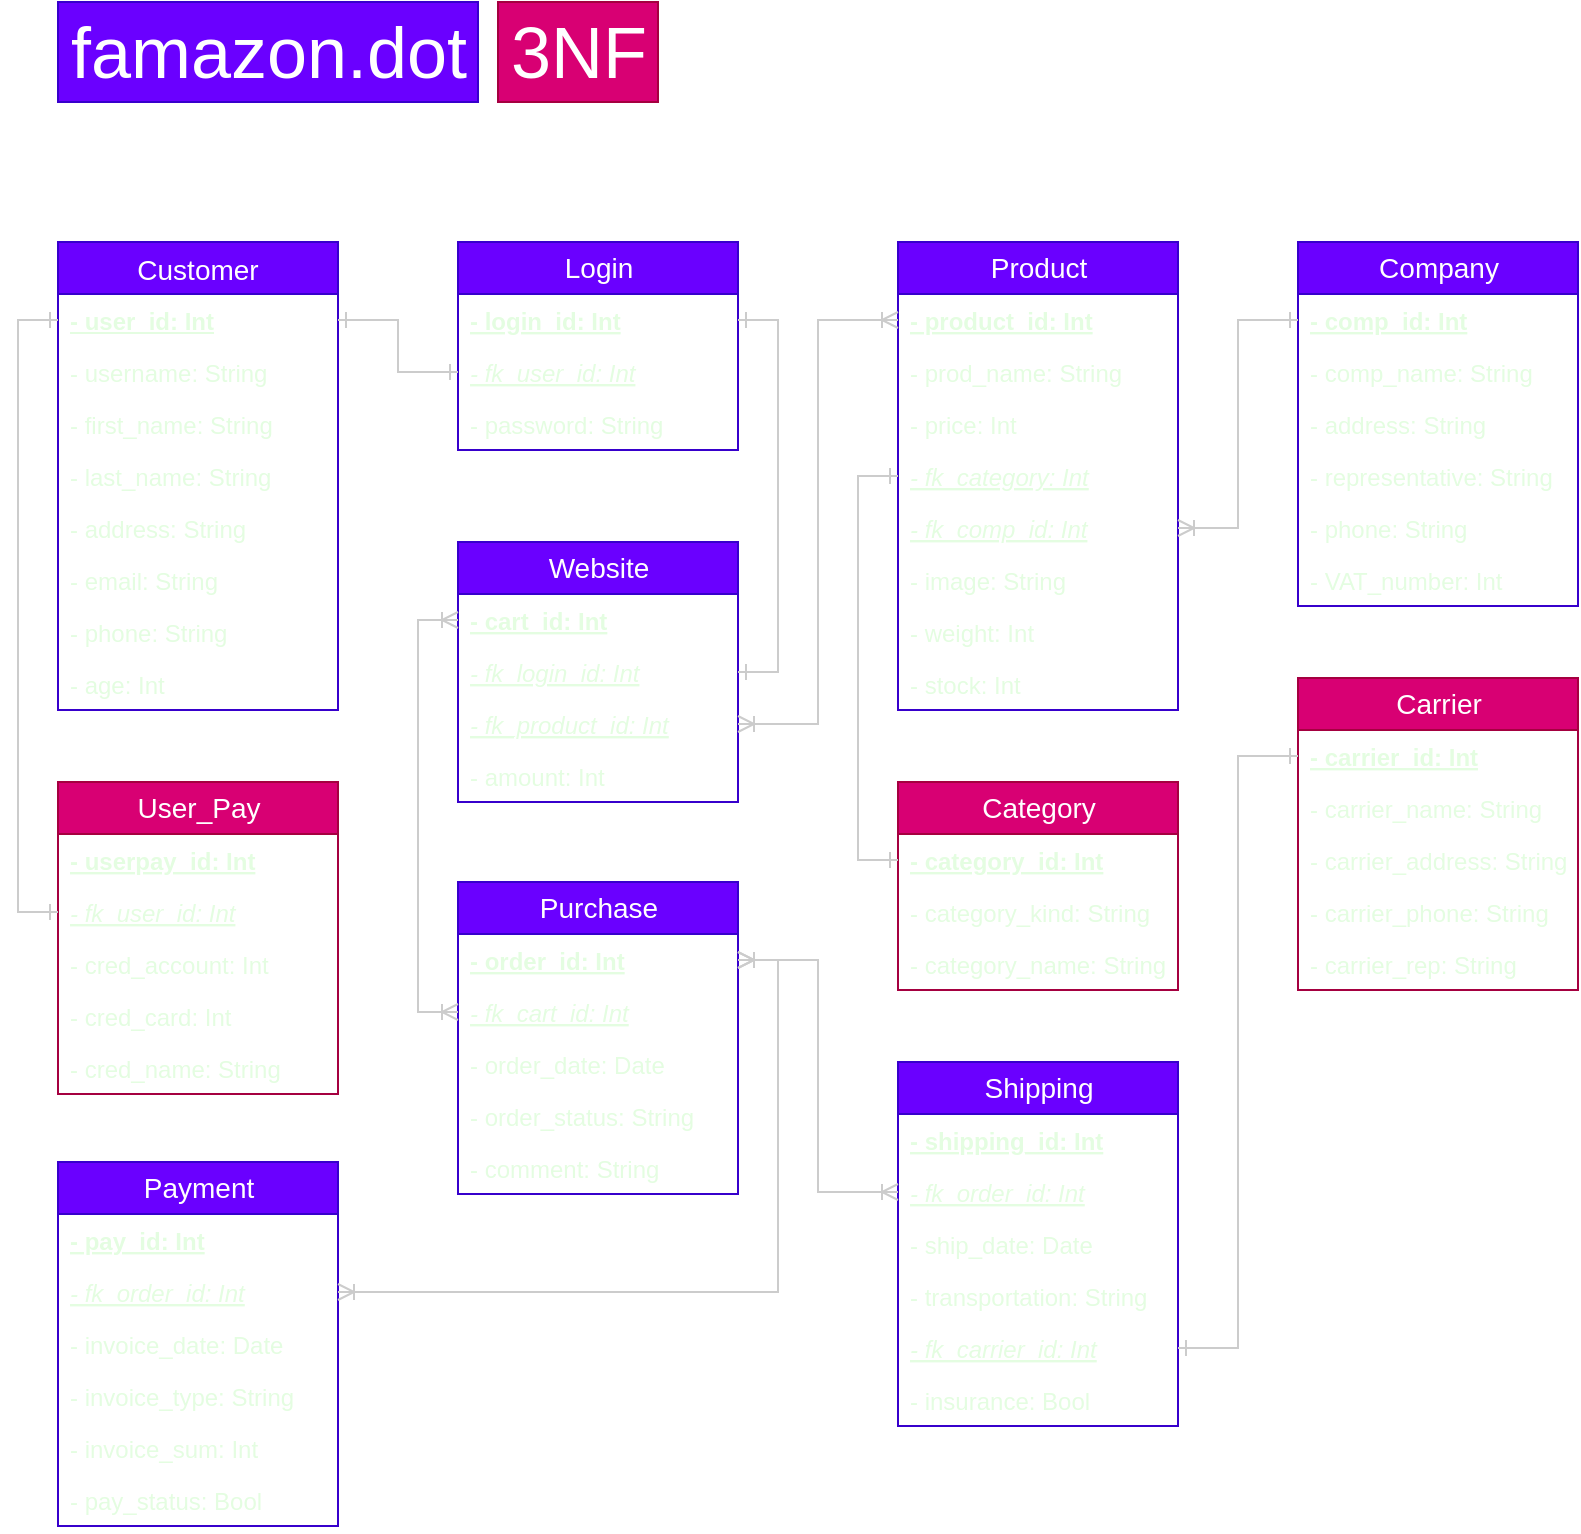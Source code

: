 <mxfile>
    <diagram id="3_Gr3MqYbImkm9S-zuxT" name="Page-1">
        <mxGraphModel dx="806" dy="670" grid="1" gridSize="10" guides="1" tooltips="1" connect="1" arrows="1" fold="1" page="1" pageScale="1" pageWidth="1169" pageHeight="1654" math="0" shadow="0">
            <root>
                <mxCell id="0"/>
                <mxCell id="1" parent="0"/>
                <mxCell id="10" value="famazon.dot" style="text;html=1;align=center;verticalAlign=middle;resizable=0;points=[];autosize=1;fontSize=36;fillColor=#6a00ff;strokeColor=#3700CC;fontColor=#ffffff;" parent="1" vertex="1">
                    <mxGeometry x="40" y="40" width="210" height="50" as="geometry"/>
                </mxCell>
                <mxCell id="187" value="Customer" style="swimlane;fontStyle=0;childLayout=stackLayout;horizontal=1;startSize=26;fillColor=#6a00ff;horizontalStack=0;resizeParent=1;resizeParentMax=0;resizeLast=0;collapsible=1;marginBottom=0;fontSize=14;strokeColor=#3700CC;fontColor=#ffffff;" parent="1" vertex="1">
                    <mxGeometry x="40" y="160" width="140" height="234" as="geometry">
                        <mxRectangle x="40" y="160" width="100" height="26" as="alternateBounds"/>
                    </mxGeometry>
                </mxCell>
                <mxCell id="188" value="&lt;b&gt;- user_id: Int&lt;/b&gt;" style="text;align=left;verticalAlign=top;spacingLeft=4;spacingRight=4;overflow=hidden;rotatable=0;points=[[0,0.5],[1,0.5]];portConstraint=eastwest;fontStyle=4;html=1;fontColor=#E4FDE1;" parent="187" vertex="1">
                    <mxGeometry y="26" width="140" height="26" as="geometry"/>
                </mxCell>
                <mxCell id="191" value="- username: String" style="text;strokeColor=none;fillColor=none;align=left;verticalAlign=top;spacingLeft=4;spacingRight=4;overflow=hidden;rotatable=0;points=[[0,0.5],[1,0.5]];portConstraint=eastwest;fontColor=#E4FDE1;" parent="187" vertex="1">
                    <mxGeometry y="52" width="140" height="26" as="geometry"/>
                </mxCell>
                <mxCell id="189" value="- first_name: String" style="text;strokeColor=none;fillColor=none;align=left;verticalAlign=top;spacingLeft=4;spacingRight=4;overflow=hidden;rotatable=0;points=[[0,0.5],[1,0.5]];portConstraint=eastwest;fontColor=#E4FDE1;" parent="187" vertex="1">
                    <mxGeometry y="78" width="140" height="26" as="geometry"/>
                </mxCell>
                <mxCell id="190" value="- last_name: String" style="text;strokeColor=none;fillColor=none;align=left;verticalAlign=top;spacingLeft=4;spacingRight=4;overflow=hidden;rotatable=0;points=[[0,0.5],[1,0.5]];portConstraint=eastwest;fontColor=#E4FDE1;" parent="187" vertex="1">
                    <mxGeometry y="104" width="140" height="26" as="geometry"/>
                </mxCell>
                <mxCell id="192" value="- address: String" style="text;strokeColor=none;fillColor=none;align=left;verticalAlign=top;spacingLeft=4;spacingRight=4;overflow=hidden;rotatable=0;points=[[0,0.5],[1,0.5]];portConstraint=eastwest;fontColor=#E4FDE1;" parent="187" vertex="1">
                    <mxGeometry y="130" width="140" height="26" as="geometry"/>
                </mxCell>
                <mxCell id="193" value="- email: String" style="text;strokeColor=none;fillColor=none;align=left;verticalAlign=top;spacingLeft=4;spacingRight=4;overflow=hidden;rotatable=0;points=[[0,0.5],[1,0.5]];portConstraint=eastwest;fontColor=#E4FDE1;" parent="187" vertex="1">
                    <mxGeometry y="156" width="140" height="26" as="geometry"/>
                </mxCell>
                <mxCell id="194" value="- phone: String" style="text;strokeColor=none;fillColor=none;align=left;verticalAlign=top;spacingLeft=4;spacingRight=4;overflow=hidden;rotatable=0;points=[[0,0.5],[1,0.5]];portConstraint=eastwest;fontColor=#E4FDE1;" parent="187" vertex="1">
                    <mxGeometry y="182" width="140" height="26" as="geometry"/>
                </mxCell>
                <mxCell id="195" value="- age: Int" style="text;strokeColor=none;fillColor=none;align=left;verticalAlign=top;spacingLeft=4;spacingRight=4;overflow=hidden;rotatable=0;points=[[0,0.5],[1,0.5]];portConstraint=eastwest;fontColor=#E4FDE1;" parent="187" vertex="1">
                    <mxGeometry y="208" width="140" height="26" as="geometry"/>
                </mxCell>
                <mxCell id="203" value="Login" style="swimlane;fontStyle=0;childLayout=stackLayout;horizontal=1;startSize=26;fillColor=#6a00ff;horizontalStack=0;resizeParent=1;resizeParentMax=0;resizeLast=0;collapsible=1;marginBottom=0;strokeColor=#3700CC;fontSize=14;html=1;fontColor=#ffffff;" parent="1" vertex="1">
                    <mxGeometry x="240" y="160" width="140" height="104" as="geometry"/>
                </mxCell>
                <mxCell id="204" value="- login_id: Int" style="text;strokeColor=none;fillColor=none;align=left;verticalAlign=top;spacingLeft=4;spacingRight=4;overflow=hidden;rotatable=0;points=[[0,0.5],[1,0.5]];portConstraint=eastwest;fontStyle=5;fontColor=#E4FDE1;" parent="203" vertex="1">
                    <mxGeometry y="26" width="140" height="26" as="geometry"/>
                </mxCell>
                <mxCell id="205" value="- fk_user_id: Int" style="text;strokeColor=none;fillColor=none;align=left;verticalAlign=top;spacingLeft=4;spacingRight=4;overflow=hidden;rotatable=0;points=[[0,0.5],[1,0.5]];portConstraint=eastwest;fontStyle=6;fontColor=#E4FDE1;" parent="203" vertex="1">
                    <mxGeometry y="52" width="140" height="26" as="geometry"/>
                </mxCell>
                <mxCell id="206" value="- password: String" style="text;strokeColor=none;fillColor=none;align=left;verticalAlign=top;spacingLeft=4;spacingRight=4;overflow=hidden;rotatable=0;points=[[0,0.5],[1,0.5]];portConstraint=eastwest;fontColor=#E4FDE1;" parent="203" vertex="1">
                    <mxGeometry y="78" width="140" height="26" as="geometry"/>
                </mxCell>
                <mxCell id="208" value="Product" style="swimlane;fontStyle=0;childLayout=stackLayout;horizontal=1;startSize=26;fillColor=#6a00ff;horizontalStack=0;resizeParent=1;resizeParentMax=0;resizeLast=0;collapsible=1;marginBottom=0;strokeColor=#3700CC;fontSize=14;html=1;fontColor=#ffffff;" parent="1" vertex="1">
                    <mxGeometry x="460" y="160" width="140" height="234" as="geometry"/>
                </mxCell>
                <mxCell id="209" value="- product_id: Int" style="text;strokeColor=none;fillColor=none;align=left;verticalAlign=top;spacingLeft=4;spacingRight=4;overflow=hidden;rotatable=0;points=[[0,0.5],[1,0.5]];portConstraint=eastwest;fontStyle=5;fontColor=#E4FDE1;" parent="208" vertex="1">
                    <mxGeometry y="26" width="140" height="26" as="geometry"/>
                </mxCell>
                <mxCell id="210" value="- prod_name: String" style="text;strokeColor=none;fillColor=none;align=left;verticalAlign=top;spacingLeft=4;spacingRight=4;overflow=hidden;rotatable=0;points=[[0,0.5],[1,0.5]];portConstraint=eastwest;fontColor=#E4FDE1;" parent="208" vertex="1">
                    <mxGeometry y="52" width="140" height="26" as="geometry"/>
                </mxCell>
                <mxCell id="218" value="- price: Int" style="text;strokeColor=none;fillColor=none;align=left;verticalAlign=top;spacingLeft=4;spacingRight=4;overflow=hidden;rotatable=0;points=[[0,0.5],[1,0.5]];portConstraint=eastwest;fontColor=#E4FDE1;" parent="208" vertex="1">
                    <mxGeometry y="78" width="140" height="26" as="geometry"/>
                </mxCell>
                <mxCell id="211" value="- fk_category: Int" style="text;strokeColor=none;fillColor=none;align=left;verticalAlign=top;spacingLeft=4;spacingRight=4;overflow=hidden;rotatable=0;points=[[0,0.5],[1,0.5]];portConstraint=eastwest;fontStyle=6;fontColor=#E4FDE1;" parent="208" vertex="1">
                    <mxGeometry y="104" width="140" height="26" as="geometry"/>
                </mxCell>
                <mxCell id="212" value="- fk_comp_id: Int" style="text;strokeColor=none;fillColor=none;align=left;verticalAlign=top;spacingLeft=4;spacingRight=4;overflow=hidden;rotatable=0;points=[[0,0.5],[1,0.5]];portConstraint=eastwest;fontStyle=6;fontColor=#E4FDE1;" parent="208" vertex="1">
                    <mxGeometry y="130" width="140" height="26" as="geometry"/>
                </mxCell>
                <mxCell id="213" value="- image: String" style="text;strokeColor=none;fillColor=none;align=left;verticalAlign=top;spacingLeft=4;spacingRight=4;overflow=hidden;rotatable=0;points=[[0,0.5],[1,0.5]];portConstraint=eastwest;fontColor=#E4FDE1;" parent="208" vertex="1">
                    <mxGeometry y="156" width="140" height="26" as="geometry"/>
                </mxCell>
                <mxCell id="214" value="- weight: Int" style="text;strokeColor=none;fillColor=none;align=left;verticalAlign=top;spacingLeft=4;spacingRight=4;overflow=hidden;rotatable=0;points=[[0,0.5],[1,0.5]];portConstraint=eastwest;fontColor=#E4FDE1;" parent="208" vertex="1">
                    <mxGeometry y="182" width="140" height="26" as="geometry"/>
                </mxCell>
                <mxCell id="215" value="- stock: Int" style="text;strokeColor=none;fillColor=none;align=left;verticalAlign=top;spacingLeft=4;spacingRight=4;overflow=hidden;rotatable=0;points=[[0,0.5],[1,0.5]];portConstraint=eastwest;fontColor=#E4FDE1;" parent="208" vertex="1">
                    <mxGeometry y="208" width="140" height="26" as="geometry"/>
                </mxCell>
                <mxCell id="219" value="Company" style="swimlane;fontStyle=0;childLayout=stackLayout;horizontal=1;startSize=26;fillColor=#6a00ff;horizontalStack=0;resizeParent=1;resizeParentMax=0;resizeLast=0;collapsible=1;marginBottom=0;strokeColor=#3700CC;fontSize=14;html=1;fontColor=#ffffff;" parent="1" vertex="1">
                    <mxGeometry x="660" y="160" width="140" height="182" as="geometry"/>
                </mxCell>
                <mxCell id="220" value="- comp_id: Int" style="text;strokeColor=none;fillColor=none;align=left;verticalAlign=top;spacingLeft=4;spacingRight=4;overflow=hidden;rotatable=0;points=[[0,0.5],[1,0.5]];portConstraint=eastwest;fontStyle=5;fontColor=#E4FDE1;" parent="219" vertex="1">
                    <mxGeometry y="26" width="140" height="26" as="geometry"/>
                </mxCell>
                <mxCell id="221" value="- comp_name: String" style="text;strokeColor=none;fillColor=none;align=left;verticalAlign=top;spacingLeft=4;spacingRight=4;overflow=hidden;rotatable=0;points=[[0,0.5],[1,0.5]];portConstraint=eastwest;fontColor=#E4FDE1;" parent="219" vertex="1">
                    <mxGeometry y="52" width="140" height="26" as="geometry"/>
                </mxCell>
                <mxCell id="223" value="- address: String" style="text;strokeColor=none;fillColor=none;align=left;verticalAlign=top;spacingLeft=4;spacingRight=4;overflow=hidden;rotatable=0;points=[[0,0.5],[1,0.5]];portConstraint=eastwest;fontColor=#E4FDE1;" parent="219" vertex="1">
                    <mxGeometry y="78" width="140" height="26" as="geometry"/>
                </mxCell>
                <mxCell id="224" value="- representative: String" style="text;strokeColor=none;fillColor=none;align=left;verticalAlign=top;spacingLeft=4;spacingRight=4;overflow=hidden;rotatable=0;points=[[0,0.5],[1,0.5]];portConstraint=eastwest;fontColor=#E4FDE1;" parent="219" vertex="1">
                    <mxGeometry y="104" width="140" height="26" as="geometry"/>
                </mxCell>
                <mxCell id="225" value="- phone: String" style="text;strokeColor=none;fillColor=none;align=left;verticalAlign=top;spacingLeft=4;spacingRight=4;overflow=hidden;rotatable=0;points=[[0,0.5],[1,0.5]];portConstraint=eastwest;fontColor=#E4FDE1;" parent="219" vertex="1">
                    <mxGeometry y="130" width="140" height="26" as="geometry"/>
                </mxCell>
                <mxCell id="226" value="- VAT_number: Int" style="text;strokeColor=none;fillColor=none;align=left;verticalAlign=top;spacingLeft=4;spacingRight=4;overflow=hidden;rotatable=0;points=[[0,0.5],[1,0.5]];portConstraint=eastwest;fontColor=#E4FDE1;" parent="219" vertex="1">
                    <mxGeometry y="156" width="140" height="26" as="geometry"/>
                </mxCell>
                <mxCell id="229" style="edgeStyle=orthogonalEdgeStyle;rounded=0;orthogonalLoop=1;jettySize=auto;html=1;exitX=1;exitY=0.5;exitDx=0;exitDy=0;entryX=0;entryY=0.5;entryDx=0;entryDy=0;fontSize=14;endArrow=ERone;endFill=0;startArrow=ERone;startFill=0;labelBackgroundColor=#114B5F;fontColor=#E4FDE1;strokeColor=#CCCCCC;" parent="1" source="188" target="205" edge="1">
                    <mxGeometry relative="1" as="geometry"/>
                </mxCell>
                <mxCell id="230" style="edgeStyle=orthogonalEdgeStyle;rounded=0;orthogonalLoop=1;jettySize=auto;html=1;exitX=0;exitY=0.5;exitDx=0;exitDy=0;entryX=1;entryY=0.5;entryDx=0;entryDy=0;startArrow=ERone;startFill=0;endArrow=ERoneToMany;endFill=0;fontSize=14;labelBackgroundColor=#114B5F;fontColor=#E4FDE1;strokeColor=#CCCCCC;" parent="1" source="220" target="212" edge="1">
                    <mxGeometry relative="1" as="geometry"/>
                </mxCell>
                <mxCell id="231" value="Website" style="swimlane;fontStyle=0;childLayout=stackLayout;horizontal=1;startSize=26;fillColor=#6a00ff;horizontalStack=0;resizeParent=1;resizeParentMax=0;resizeLast=0;collapsible=1;marginBottom=0;strokeColor=#3700CC;fontSize=14;html=1;fontColor=#ffffff;" parent="1" vertex="1">
                    <mxGeometry x="240" y="310" width="140" height="130" as="geometry"/>
                </mxCell>
                <mxCell id="232" value="- cart_id: Int" style="text;strokeColor=none;fillColor=none;align=left;verticalAlign=top;spacingLeft=4;spacingRight=4;overflow=hidden;rotatable=0;points=[[0,0.5],[1,0.5]];portConstraint=eastwest;fontStyle=5;fontColor=#E4FDE1;" parent="231" vertex="1">
                    <mxGeometry y="26" width="140" height="26" as="geometry"/>
                </mxCell>
                <mxCell id="233" value="- fk_login_id: Int" style="text;strokeColor=none;fillColor=none;align=left;verticalAlign=top;spacingLeft=4;spacingRight=4;overflow=hidden;rotatable=0;points=[[0,0.5],[1,0.5]];portConstraint=eastwest;fontStyle=6;fontColor=#E4FDE1;" parent="231" vertex="1">
                    <mxGeometry y="52" width="140" height="26" as="geometry"/>
                </mxCell>
                <mxCell id="237" value="- fk_product_id: Int" style="text;strokeColor=none;fillColor=none;align=left;verticalAlign=top;spacingLeft=4;spacingRight=4;overflow=hidden;rotatable=0;points=[[0,0.5],[1,0.5]];portConstraint=eastwest;fontStyle=6;fontColor=#E4FDE1;" parent="231" vertex="1">
                    <mxGeometry y="78" width="140" height="26" as="geometry"/>
                </mxCell>
                <mxCell id="238" value="- amount: Int" style="text;strokeColor=none;fillColor=none;align=left;verticalAlign=top;spacingLeft=4;spacingRight=4;overflow=hidden;rotatable=0;points=[[0,0.5],[1,0.5]];portConstraint=eastwest;fontColor=#E4FDE1;" parent="231" vertex="1">
                    <mxGeometry y="104" width="140" height="26" as="geometry"/>
                </mxCell>
                <mxCell id="239" style="edgeStyle=orthogonalEdgeStyle;rounded=0;orthogonalLoop=1;jettySize=auto;html=1;exitX=1;exitY=0.5;exitDx=0;exitDy=0;startArrow=ERoneToMany;startFill=0;endArrow=ERoneToMany;endFill=0;fontSize=14;labelBackgroundColor=#114B5F;fontColor=#E4FDE1;strokeColor=#CCCCCC;" parent="1" source="237" target="209" edge="1">
                    <mxGeometry relative="1" as="geometry"/>
                </mxCell>
                <mxCell id="240" style="edgeStyle=orthogonalEdgeStyle;rounded=0;orthogonalLoop=1;jettySize=auto;html=1;exitX=1;exitY=0.5;exitDx=0;exitDy=0;entryX=1;entryY=0.5;entryDx=0;entryDy=0;startArrow=ERone;startFill=0;endArrow=ERone;endFill=0;fontSize=14;labelBackgroundColor=#114B5F;fontColor=#E4FDE1;strokeColor=#CCCCCC;" parent="1" source="204" target="233" edge="1">
                    <mxGeometry relative="1" as="geometry"/>
                </mxCell>
                <mxCell id="241" value="Purchase" style="swimlane;fontStyle=0;childLayout=stackLayout;horizontal=1;startSize=26;horizontalStack=0;resizeParent=1;resizeParentMax=0;resizeLast=0;collapsible=1;marginBottom=0;fontSize=14;html=1;fillColor=#6a00ff;strokeColor=#3700CC;fontColor=#ffffff;" parent="1" vertex="1">
                    <mxGeometry x="240" y="480" width="140" height="156" as="geometry"/>
                </mxCell>
                <mxCell id="242" value="- order_id: Int" style="text;strokeColor=none;fillColor=none;align=left;verticalAlign=top;spacingLeft=4;spacingRight=4;overflow=hidden;rotatable=0;points=[[0,0.5],[1,0.5]];portConstraint=eastwest;fontStyle=5;fontColor=#E4FDE1;" parent="241" vertex="1">
                    <mxGeometry y="26" width="140" height="26" as="geometry"/>
                </mxCell>
                <mxCell id="243" value="- fk_cart_id: Int" style="text;strokeColor=none;fillColor=none;align=left;verticalAlign=top;spacingLeft=4;spacingRight=4;overflow=hidden;rotatable=0;points=[[0,0.5],[1,0.5]];portConstraint=eastwest;fontStyle=6;fontColor=#E4FDE1;" parent="241" vertex="1">
                    <mxGeometry y="52" width="140" height="26" as="geometry"/>
                </mxCell>
                <mxCell id="244" value="- order_date: Date" style="text;strokeColor=none;fillColor=none;align=left;verticalAlign=top;spacingLeft=4;spacingRight=4;overflow=hidden;rotatable=0;points=[[0,0.5],[1,0.5]];portConstraint=eastwest;fontColor=#E4FDE1;" parent="241" vertex="1">
                    <mxGeometry y="78" width="140" height="26" as="geometry"/>
                </mxCell>
                <mxCell id="245" value="- order_status: String" style="text;strokeColor=none;fillColor=none;align=left;verticalAlign=top;spacingLeft=4;spacingRight=4;overflow=hidden;rotatable=0;points=[[0,0.5],[1,0.5]];portConstraint=eastwest;fontColor=#E4FDE1;" parent="241" vertex="1">
                    <mxGeometry y="104" width="140" height="26" as="geometry"/>
                </mxCell>
                <mxCell id="246" value="- comment: String" style="text;strokeColor=none;fillColor=none;align=left;verticalAlign=top;spacingLeft=4;spacingRight=4;overflow=hidden;rotatable=0;points=[[0,0.5],[1,0.5]];portConstraint=eastwest;fontColor=#E4FDE1;" parent="241" vertex="1">
                    <mxGeometry y="130" width="140" height="26" as="geometry"/>
                </mxCell>
                <mxCell id="247" style="edgeStyle=orthogonalEdgeStyle;rounded=0;orthogonalLoop=1;jettySize=auto;html=1;exitX=0;exitY=0.5;exitDx=0;exitDy=0;entryX=0;entryY=0.5;entryDx=0;entryDy=0;startArrow=ERoneToMany;startFill=0;endArrow=ERoneToMany;endFill=0;fontSize=14;labelBackgroundColor=#114B5F;fontColor=#E4FDE1;strokeColor=#CCCCCC;" parent="1" source="232" target="243" edge="1">
                    <mxGeometry relative="1" as="geometry"/>
                </mxCell>
                <mxCell id="248" value="Shipping" style="swimlane;fontStyle=0;childLayout=stackLayout;horizontal=1;startSize=26;fillColor=#6a00ff;horizontalStack=0;resizeParent=1;resizeParentMax=0;resizeLast=0;collapsible=1;marginBottom=0;strokeColor=#3700CC;fontSize=14;html=1;fontColor=#ffffff;" parent="1" vertex="1">
                    <mxGeometry x="460" y="570" width="140" height="182" as="geometry"/>
                </mxCell>
                <mxCell id="249" value="- shipping_id: Int" style="text;strokeColor=none;fillColor=none;align=left;verticalAlign=top;spacingLeft=4;spacingRight=4;overflow=hidden;rotatable=0;points=[[0,0.5],[1,0.5]];portConstraint=eastwest;fontStyle=5;fontColor=#E4FDE1;" parent="248" vertex="1">
                    <mxGeometry y="26" width="140" height="26" as="geometry"/>
                </mxCell>
                <mxCell id="250" value="- fk_order_id: Int" style="text;strokeColor=none;fillColor=none;align=left;verticalAlign=top;spacingLeft=4;spacingRight=4;overflow=hidden;rotatable=0;points=[[0,0.5],[1,0.5]];portConstraint=eastwest;fontStyle=6;fontColor=#E4FDE1;" parent="248" vertex="1">
                    <mxGeometry y="52" width="140" height="26" as="geometry"/>
                </mxCell>
                <mxCell id="252" value="- ship_date: Date" style="text;strokeColor=none;fillColor=none;align=left;verticalAlign=top;spacingLeft=4;spacingRight=4;overflow=hidden;rotatable=0;points=[[0,0.5],[1,0.5]];portConstraint=eastwest;fontColor=#E4FDE1;" parent="248" vertex="1">
                    <mxGeometry y="78" width="140" height="26" as="geometry"/>
                </mxCell>
                <mxCell id="253" value="- transportation: String" style="text;strokeColor=none;fillColor=none;align=left;verticalAlign=top;spacingLeft=4;spacingRight=4;overflow=hidden;rotatable=0;points=[[0,0.5],[1,0.5]];portConstraint=eastwest;fontColor=#E4FDE1;" parent="248" vertex="1">
                    <mxGeometry y="104" width="140" height="26" as="geometry"/>
                </mxCell>
                <mxCell id="254" value="- fk_carrier_id: Int" style="text;strokeColor=none;fillColor=none;align=left;verticalAlign=top;spacingLeft=4;spacingRight=4;overflow=hidden;rotatable=0;points=[[0,0.5],[1,0.5]];portConstraint=eastwest;fontStyle=6;fontColor=#E4FDE1;" parent="248" vertex="1">
                    <mxGeometry y="130" width="140" height="26" as="geometry"/>
                </mxCell>
                <mxCell id="255" value="- insurance: Bool" style="text;strokeColor=none;fillColor=none;align=left;verticalAlign=top;spacingLeft=4;spacingRight=4;overflow=hidden;rotatable=0;points=[[0,0.5],[1,0.5]];portConstraint=eastwest;fontColor=#E4FDE1;" parent="248" vertex="1">
                    <mxGeometry y="156" width="140" height="26" as="geometry"/>
                </mxCell>
                <mxCell id="256" style="edgeStyle=orthogonalEdgeStyle;rounded=0;orthogonalLoop=1;jettySize=auto;html=1;exitX=1;exitY=0.5;exitDx=0;exitDy=0;entryX=0;entryY=0.5;entryDx=0;entryDy=0;startArrow=ERoneToMany;startFill=0;endArrow=ERoneToMany;endFill=0;fontSize=14;labelBackgroundColor=#114B5F;fontColor=#E4FDE1;strokeColor=#CCCCCC;" parent="1" source="242" target="250" edge="1">
                    <mxGeometry relative="1" as="geometry"/>
                </mxCell>
                <mxCell id="261" value="Payment" style="swimlane;fontStyle=0;childLayout=stackLayout;horizontal=1;startSize=26;fillColor=#6a00ff;horizontalStack=0;resizeParent=1;resizeParentMax=0;resizeLast=0;collapsible=1;marginBottom=0;strokeColor=#3700CC;fontSize=14;html=1;fontColor=#ffffff;" parent="1" vertex="1">
                    <mxGeometry x="40" y="620" width="140" height="182" as="geometry"/>
                </mxCell>
                <mxCell id="262" value="- pay_id: Int" style="text;strokeColor=none;fillColor=none;align=left;verticalAlign=top;spacingLeft=4;spacingRight=4;overflow=hidden;rotatable=0;points=[[0,0.5],[1,0.5]];portConstraint=eastwest;fontStyle=5;fontColor=#E4FDE1;" parent="261" vertex="1">
                    <mxGeometry y="26" width="140" height="26" as="geometry"/>
                </mxCell>
                <mxCell id="263" value="- fk_order_id: Int" style="text;strokeColor=none;fillColor=none;align=left;verticalAlign=top;spacingLeft=4;spacingRight=4;overflow=hidden;rotatable=0;points=[[0,0.5],[1,0.5]];portConstraint=eastwest;fontStyle=6;fontColor=#E4FDE1;" parent="261" vertex="1">
                    <mxGeometry y="52" width="140" height="26" as="geometry"/>
                </mxCell>
                <mxCell id="268" value="- invoice_date: Date" style="text;strokeColor=none;fillColor=none;align=left;verticalAlign=top;spacingLeft=4;spacingRight=4;overflow=hidden;rotatable=0;points=[[0,0.5],[1,0.5]];portConstraint=eastwest;fontColor=#E4FDE1;" parent="261" vertex="1">
                    <mxGeometry y="78" width="140" height="26" as="geometry"/>
                </mxCell>
                <mxCell id="269" value="- invoice_type: String" style="text;strokeColor=none;fillColor=none;align=left;verticalAlign=top;spacingLeft=4;spacingRight=4;overflow=hidden;rotatable=0;points=[[0,0.5],[1,0.5]];portConstraint=eastwest;fontColor=#E4FDE1;" parent="261" vertex="1">
                    <mxGeometry y="104" width="140" height="26" as="geometry"/>
                </mxCell>
                <mxCell id="270" value="- invoice_sum: Int" style="text;strokeColor=none;fillColor=none;align=left;verticalAlign=top;spacingLeft=4;spacingRight=4;overflow=hidden;rotatable=0;points=[[0,0.5],[1,0.5]];portConstraint=eastwest;fontColor=#E4FDE1;" parent="261" vertex="1">
                    <mxGeometry y="130" width="140" height="26" as="geometry"/>
                </mxCell>
                <mxCell id="271" value="- pay_status: Bool" style="text;strokeColor=none;fillColor=none;align=left;verticalAlign=top;spacingLeft=4;spacingRight=4;overflow=hidden;rotatable=0;points=[[0,0.5],[1,0.5]];portConstraint=eastwest;fontColor=#E4FDE1;" parent="261" vertex="1">
                    <mxGeometry y="156" width="140" height="26" as="geometry"/>
                </mxCell>
                <mxCell id="272" style="edgeStyle=orthogonalEdgeStyle;rounded=0;orthogonalLoop=1;jettySize=auto;html=1;exitX=1;exitY=0.5;exitDx=0;exitDy=0;entryX=1;entryY=0.5;entryDx=0;entryDy=0;endArrow=ERoneToMany;endFill=0;startArrow=ERoneToMany;startFill=0;labelBackgroundColor=#114B5F;fontColor=#E4FDE1;strokeColor=#CCCCCC;" parent="1" source="263" target="242" edge="1">
                    <mxGeometry relative="1" as="geometry"/>
                </mxCell>
                <mxCell id="282" value="User_Pay" style="swimlane;fontStyle=0;childLayout=stackLayout;horizontal=1;startSize=26;fillColor=#d80073;horizontalStack=0;resizeParent=1;resizeParentMax=0;resizeLast=0;collapsible=1;marginBottom=0;strokeColor=#A50040;fontSize=14;html=1;fontColor=#ffffff;" parent="1" vertex="1">
                    <mxGeometry x="40" y="430" width="140" height="156" as="geometry"/>
                </mxCell>
                <mxCell id="283" value="- userpay_id: Int" style="text;strokeColor=none;fillColor=none;align=left;verticalAlign=top;spacingLeft=4;spacingRight=4;overflow=hidden;rotatable=0;points=[[0,0.5],[1,0.5]];portConstraint=eastwest;fontStyle=5;fontColor=#E4FDE1;" parent="282" vertex="1">
                    <mxGeometry y="26" width="140" height="26" as="geometry"/>
                </mxCell>
                <mxCell id="285" value="- fk_user_id: Int" style="text;strokeColor=none;fillColor=none;align=left;verticalAlign=top;spacingLeft=4;spacingRight=4;overflow=hidden;rotatable=0;points=[[0,0.5],[1,0.5]];portConstraint=eastwest;fontStyle=6;fontColor=#E4FDE1;" parent="282" vertex="1">
                    <mxGeometry y="52" width="140" height="26" as="geometry"/>
                </mxCell>
                <mxCell id="289" value="- cred_account: Int" style="text;strokeColor=none;fillColor=none;align=left;verticalAlign=top;spacingLeft=4;spacingRight=4;overflow=hidden;rotatable=0;points=[[0,0.5],[1,0.5]];portConstraint=eastwest;fontColor=#E4FDE1;" parent="282" vertex="1">
                    <mxGeometry y="78" width="140" height="26" as="geometry"/>
                </mxCell>
                <mxCell id="295" value="- cred_card: Int" style="text;strokeColor=none;fillColor=none;align=left;verticalAlign=top;spacingLeft=4;spacingRight=4;overflow=hidden;rotatable=0;points=[[0,0.5],[1,0.5]];portConstraint=eastwest;fontColor=#E4FDE1;" parent="282" vertex="1">
                    <mxGeometry y="104" width="140" height="26" as="geometry"/>
                </mxCell>
                <mxCell id="287" value="- cred_name: String" style="text;strokeColor=none;fillColor=none;align=left;verticalAlign=top;spacingLeft=4;spacingRight=4;overflow=hidden;rotatable=0;points=[[0,0.5],[1,0.5]];portConstraint=eastwest;fontColor=#E4FDE1;" parent="282" vertex="1">
                    <mxGeometry y="130" width="140" height="26" as="geometry"/>
                </mxCell>
                <mxCell id="290" style="edgeStyle=orthogonalEdgeStyle;rounded=0;orthogonalLoop=1;jettySize=auto;html=1;exitX=0;exitY=0.5;exitDx=0;exitDy=0;entryX=0;entryY=0.5;entryDx=0;entryDy=0;endArrow=ERone;endFill=0;startArrow=ERone;startFill=0;labelBackgroundColor=#114B5F;fontColor=#E4FDE1;strokeColor=#CCCCCC;" parent="1" source="285" target="188" edge="1">
                    <mxGeometry relative="1" as="geometry"/>
                </mxCell>
                <mxCell id="293" value="3NF" style="text;html=1;align=center;verticalAlign=middle;resizable=0;points=[];autosize=1;fontSize=36;fillColor=#d80073;strokeColor=#A50040;fontColor=#ffffff;" parent="1" vertex="1">
                    <mxGeometry x="260" y="40" width="80" height="50" as="geometry"/>
                </mxCell>
                <mxCell id="296" value="Category" style="swimlane;fontStyle=0;childLayout=stackLayout;horizontal=1;startSize=26;fillColor=#d80073;horizontalStack=0;resizeParent=1;resizeParentMax=0;resizeLast=0;collapsible=1;marginBottom=0;strokeColor=#A50040;fontSize=14;html=1;fontColor=#ffffff;" parent="1" vertex="1">
                    <mxGeometry x="460" y="430" width="140" height="104" as="geometry"/>
                </mxCell>
                <mxCell id="297" value="- category_id: Int" style="text;strokeColor=none;fillColor=none;align=left;verticalAlign=top;spacingLeft=4;spacingRight=4;overflow=hidden;rotatable=0;points=[[0,0.5],[1,0.5]];portConstraint=eastwest;fontStyle=5;fontColor=#E4FDE1;" parent="296" vertex="1">
                    <mxGeometry y="26" width="140" height="26" as="geometry"/>
                </mxCell>
                <mxCell id="299" value="- category_kind: String" style="text;strokeColor=none;fillColor=none;align=left;verticalAlign=top;spacingLeft=4;spacingRight=4;overflow=hidden;rotatable=0;points=[[0,0.5],[1,0.5]];portConstraint=eastwest;fontColor=#E4FDE1;" parent="296" vertex="1">
                    <mxGeometry y="52" width="140" height="26" as="geometry"/>
                </mxCell>
                <mxCell id="300" value="- category_name: String" style="text;strokeColor=none;fillColor=none;align=left;verticalAlign=top;spacingLeft=4;spacingRight=4;overflow=hidden;rotatable=0;points=[[0,0.5],[1,0.5]];portConstraint=eastwest;fontColor=#E4FDE1;" parent="296" vertex="1">
                    <mxGeometry y="78" width="140" height="26" as="geometry"/>
                </mxCell>
                <mxCell id="302" style="edgeStyle=orthogonalEdgeStyle;rounded=0;orthogonalLoop=1;jettySize=auto;html=1;entryX=0;entryY=0.5;entryDx=0;entryDy=0;startArrow=ERone;startFill=0;endArrow=ERone;endFill=0;labelBackgroundColor=#114B5F;fontColor=#E4FDE1;strokeColor=#CCCCCC;" parent="1" source="297" target="211" edge="1">
                    <mxGeometry relative="1" as="geometry"/>
                </mxCell>
                <mxCell id="303" value="Carrier" style="swimlane;fontStyle=0;childLayout=stackLayout;horizontal=1;startSize=26;fillColor=#d80073;horizontalStack=0;resizeParent=1;resizeParentMax=0;resizeLast=0;collapsible=1;marginBottom=0;strokeColor=#A50040;fontSize=14;html=1;fontColor=#ffffff;" parent="1" vertex="1">
                    <mxGeometry x="660" y="378" width="140" height="156" as="geometry"/>
                </mxCell>
                <mxCell id="304" value="- carrier_id: Int" style="text;strokeColor=none;fillColor=none;align=left;verticalAlign=top;spacingLeft=4;spacingRight=4;overflow=hidden;rotatable=0;points=[[0,0.5],[1,0.5]];portConstraint=eastwest;fontStyle=5;fontColor=#E4FDE1;" parent="303" vertex="1">
                    <mxGeometry y="26" width="140" height="26" as="geometry"/>
                </mxCell>
                <mxCell id="305" value="- carrier_name: String" style="text;strokeColor=none;fillColor=none;align=left;verticalAlign=top;spacingLeft=4;spacingRight=4;overflow=hidden;rotatable=0;points=[[0,0.5],[1,0.5]];portConstraint=eastwest;fontColor=#E4FDE1;" parent="303" vertex="1">
                    <mxGeometry y="52" width="140" height="26" as="geometry"/>
                </mxCell>
                <mxCell id="306" value="- carrier_address: String" style="text;strokeColor=none;fillColor=none;align=left;verticalAlign=top;spacingLeft=4;spacingRight=4;overflow=hidden;rotatable=0;points=[[0,0.5],[1,0.5]];portConstraint=eastwest;fontColor=#E4FDE1;" parent="303" vertex="1">
                    <mxGeometry y="78" width="140" height="26" as="geometry"/>
                </mxCell>
                <mxCell id="307" value="- carrier_phone: String" style="text;strokeColor=none;fillColor=none;align=left;verticalAlign=top;spacingLeft=4;spacingRight=4;overflow=hidden;rotatable=0;points=[[0,0.5],[1,0.5]];portConstraint=eastwest;fontColor=#E4FDE1;" parent="303" vertex="1">
                    <mxGeometry y="104" width="140" height="26" as="geometry"/>
                </mxCell>
                <mxCell id="308" value="- carrier_rep: String" style="text;strokeColor=none;fillColor=none;align=left;verticalAlign=top;spacingLeft=4;spacingRight=4;overflow=hidden;rotatable=0;points=[[0,0.5],[1,0.5]];portConstraint=eastwest;fontColor=#E4FDE1;" parent="303" vertex="1">
                    <mxGeometry y="130" width="140" height="26" as="geometry"/>
                </mxCell>
                <mxCell id="309" style="edgeStyle=orthogonalEdgeStyle;rounded=0;orthogonalLoop=1;jettySize=auto;html=1;entryX=0;entryY=0.5;entryDx=0;entryDy=0;startArrow=ERone;startFill=0;endArrow=ERone;endFill=0;labelBackgroundColor=#114B5F;fontColor=#E4FDE1;strokeColor=#CCCCCC;" parent="1" source="254" target="304" edge="1">
                    <mxGeometry relative="1" as="geometry"/>
                </mxCell>
            </root>
        </mxGraphModel>
    </diagram>
</mxfile>